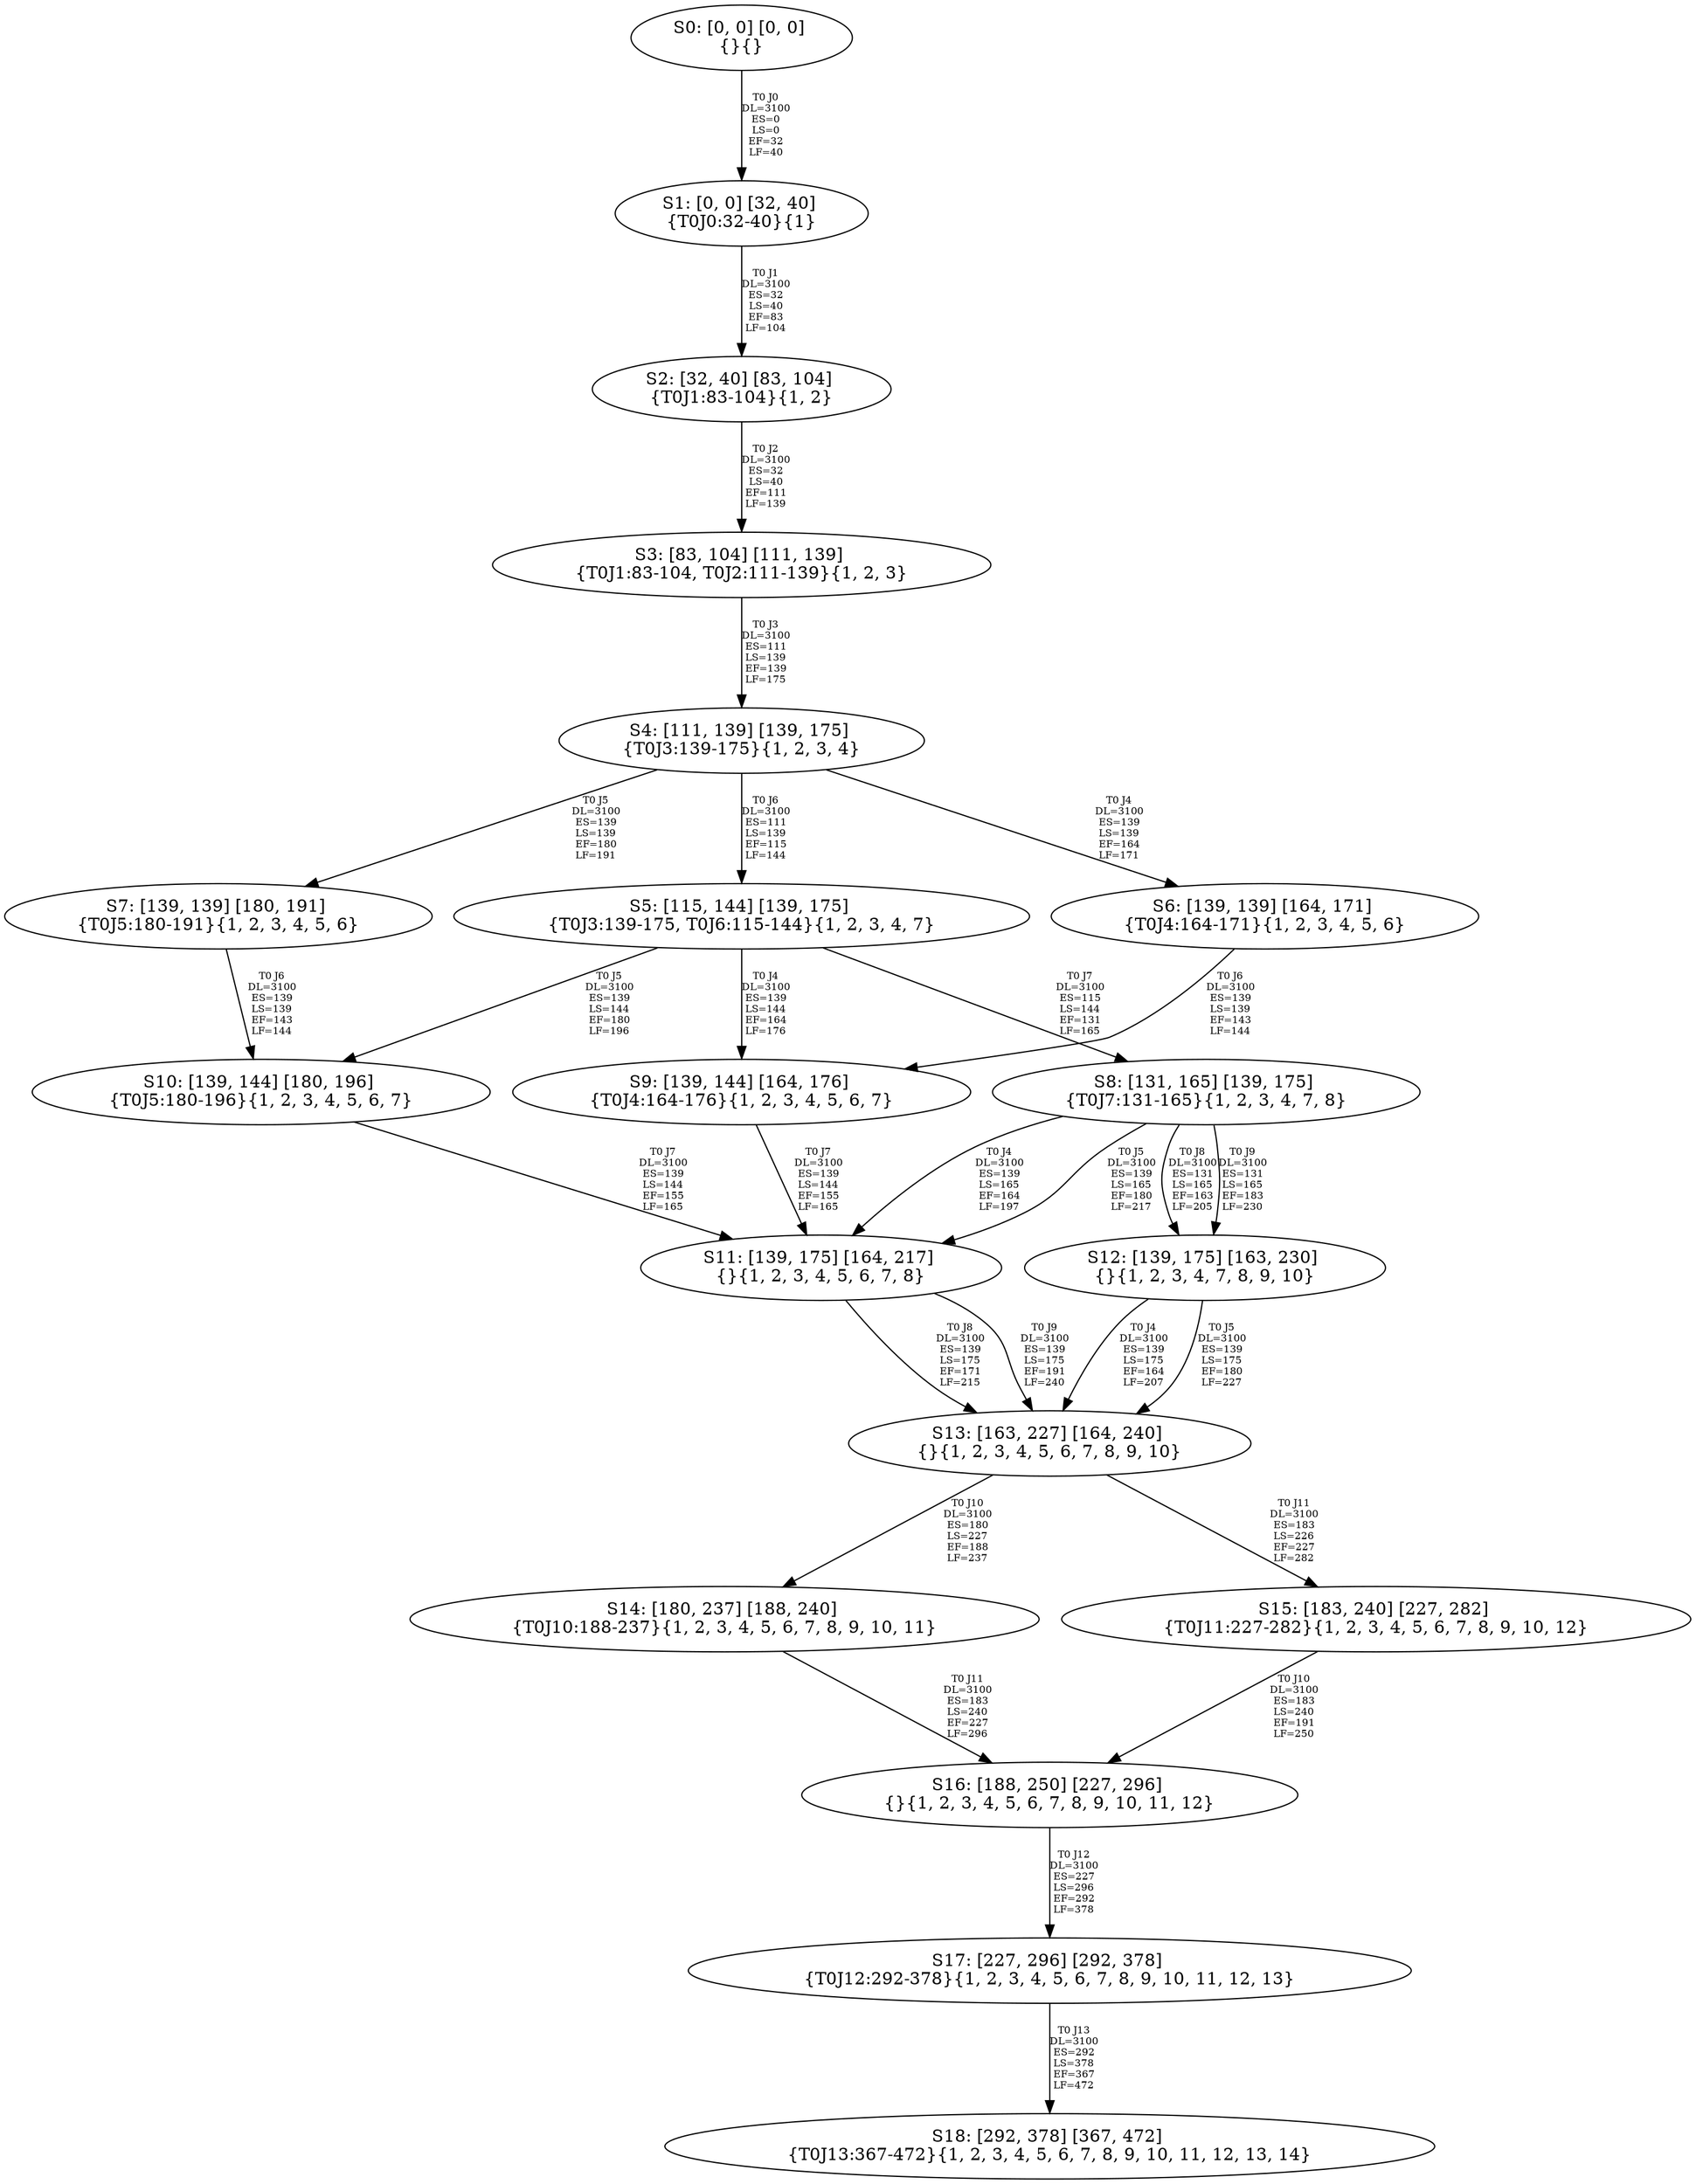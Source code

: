 digraph {
	S0[label="S0: [0, 0] [0, 0] \n{}{}"];
	S1[label="S1: [0, 0] [32, 40] \n{T0J0:32-40}{1}"];
	S2[label="S2: [32, 40] [83, 104] \n{T0J1:83-104}{1, 2}"];
	S3[label="S3: [83, 104] [111, 139] \n{T0J1:83-104, T0J2:111-139}{1, 2, 3}"];
	S4[label="S4: [111, 139] [139, 175] \n{T0J3:139-175}{1, 2, 3, 4}"];
	S5[label="S5: [115, 144] [139, 175] \n{T0J3:139-175, T0J6:115-144}{1, 2, 3, 4, 7}"];
	S6[label="S6: [139, 139] [164, 171] \n{T0J4:164-171}{1, 2, 3, 4, 5, 6}"];
	S7[label="S7: [139, 139] [180, 191] \n{T0J5:180-191}{1, 2, 3, 4, 5, 6}"];
	S8[label="S8: [131, 165] [139, 175] \n{T0J7:131-165}{1, 2, 3, 4, 7, 8}"];
	S9[label="S9: [139, 144] [164, 176] \n{T0J4:164-176}{1, 2, 3, 4, 5, 6, 7}"];
	S10[label="S10: [139, 144] [180, 196] \n{T0J5:180-196}{1, 2, 3, 4, 5, 6, 7}"];
	S11[label="S11: [139, 175] [164, 217] \n{}{1, 2, 3, 4, 5, 6, 7, 8}"];
	S12[label="S12: [139, 175] [163, 230] \n{}{1, 2, 3, 4, 7, 8, 9, 10}"];
	S13[label="S13: [163, 227] [164, 240] \n{}{1, 2, 3, 4, 5, 6, 7, 8, 9, 10}"];
	S14[label="S14: [180, 237] [188, 240] \n{T0J10:188-237}{1, 2, 3, 4, 5, 6, 7, 8, 9, 10, 11}"];
	S15[label="S15: [183, 240] [227, 282] \n{T0J11:227-282}{1, 2, 3, 4, 5, 6, 7, 8, 9, 10, 12}"];
	S16[label="S16: [188, 250] [227, 296] \n{}{1, 2, 3, 4, 5, 6, 7, 8, 9, 10, 11, 12}"];
	S17[label="S17: [227, 296] [292, 378] \n{T0J12:292-378}{1, 2, 3, 4, 5, 6, 7, 8, 9, 10, 11, 12, 13}"];
	S18[label="S18: [292, 378] [367, 472] \n{T0J13:367-472}{1, 2, 3, 4, 5, 6, 7, 8, 9, 10, 11, 12, 13, 14}"];
	S0 -> S1[label="T0 J0\nDL=3100\nES=0\nLS=0\nEF=32\nLF=40",fontsize=8];
	S1 -> S2[label="T0 J1\nDL=3100\nES=32\nLS=40\nEF=83\nLF=104",fontsize=8];
	S2 -> S3[label="T0 J2\nDL=3100\nES=32\nLS=40\nEF=111\nLF=139",fontsize=8];
	S3 -> S4[label="T0 J3\nDL=3100\nES=111\nLS=139\nEF=139\nLF=175",fontsize=8];
	S4 -> S6[label="T0 J4\nDL=3100\nES=139\nLS=139\nEF=164\nLF=171",fontsize=8];
	S4 -> S7[label="T0 J5\nDL=3100\nES=139\nLS=139\nEF=180\nLF=191",fontsize=8];
	S4 -> S5[label="T0 J6\nDL=3100\nES=111\nLS=139\nEF=115\nLF=144",fontsize=8];
	S5 -> S9[label="T0 J4\nDL=3100\nES=139\nLS=144\nEF=164\nLF=176",fontsize=8];
	S5 -> S10[label="T0 J5\nDL=3100\nES=139\nLS=144\nEF=180\nLF=196",fontsize=8];
	S5 -> S8[label="T0 J7\nDL=3100\nES=115\nLS=144\nEF=131\nLF=165",fontsize=8];
	S6 -> S9[label="T0 J6\nDL=3100\nES=139\nLS=139\nEF=143\nLF=144",fontsize=8];
	S7 -> S10[label="T0 J6\nDL=3100\nES=139\nLS=139\nEF=143\nLF=144",fontsize=8];
	S8 -> S11[label="T0 J4\nDL=3100\nES=139\nLS=165\nEF=164\nLF=197",fontsize=8];
	S8 -> S11[label="T0 J5\nDL=3100\nES=139\nLS=165\nEF=180\nLF=217",fontsize=8];
	S8 -> S12[label="T0 J8\nDL=3100\nES=131\nLS=165\nEF=163\nLF=205",fontsize=8];
	S8 -> S12[label="T0 J9\nDL=3100\nES=131\nLS=165\nEF=183\nLF=230",fontsize=8];
	S9 -> S11[label="T0 J7\nDL=3100\nES=139\nLS=144\nEF=155\nLF=165",fontsize=8];
	S10 -> S11[label="T0 J7\nDL=3100\nES=139\nLS=144\nEF=155\nLF=165",fontsize=8];
	S11 -> S13[label="T0 J8\nDL=3100\nES=139\nLS=175\nEF=171\nLF=215",fontsize=8];
	S11 -> S13[label="T0 J9\nDL=3100\nES=139\nLS=175\nEF=191\nLF=240",fontsize=8];
	S12 -> S13[label="T0 J4\nDL=3100\nES=139\nLS=175\nEF=164\nLF=207",fontsize=8];
	S12 -> S13[label="T0 J5\nDL=3100\nES=139\nLS=175\nEF=180\nLF=227",fontsize=8];
	S13 -> S14[label="T0 J10\nDL=3100\nES=180\nLS=227\nEF=188\nLF=237",fontsize=8];
	S13 -> S15[label="T0 J11\nDL=3100\nES=183\nLS=226\nEF=227\nLF=282",fontsize=8];
	S14 -> S16[label="T0 J11\nDL=3100\nES=183\nLS=240\nEF=227\nLF=296",fontsize=8];
	S15 -> S16[label="T0 J10\nDL=3100\nES=183\nLS=240\nEF=191\nLF=250",fontsize=8];
	S16 -> S17[label="T0 J12\nDL=3100\nES=227\nLS=296\nEF=292\nLF=378",fontsize=8];
	S17 -> S18[label="T0 J13\nDL=3100\nES=292\nLS=378\nEF=367\nLF=472",fontsize=8];
}
